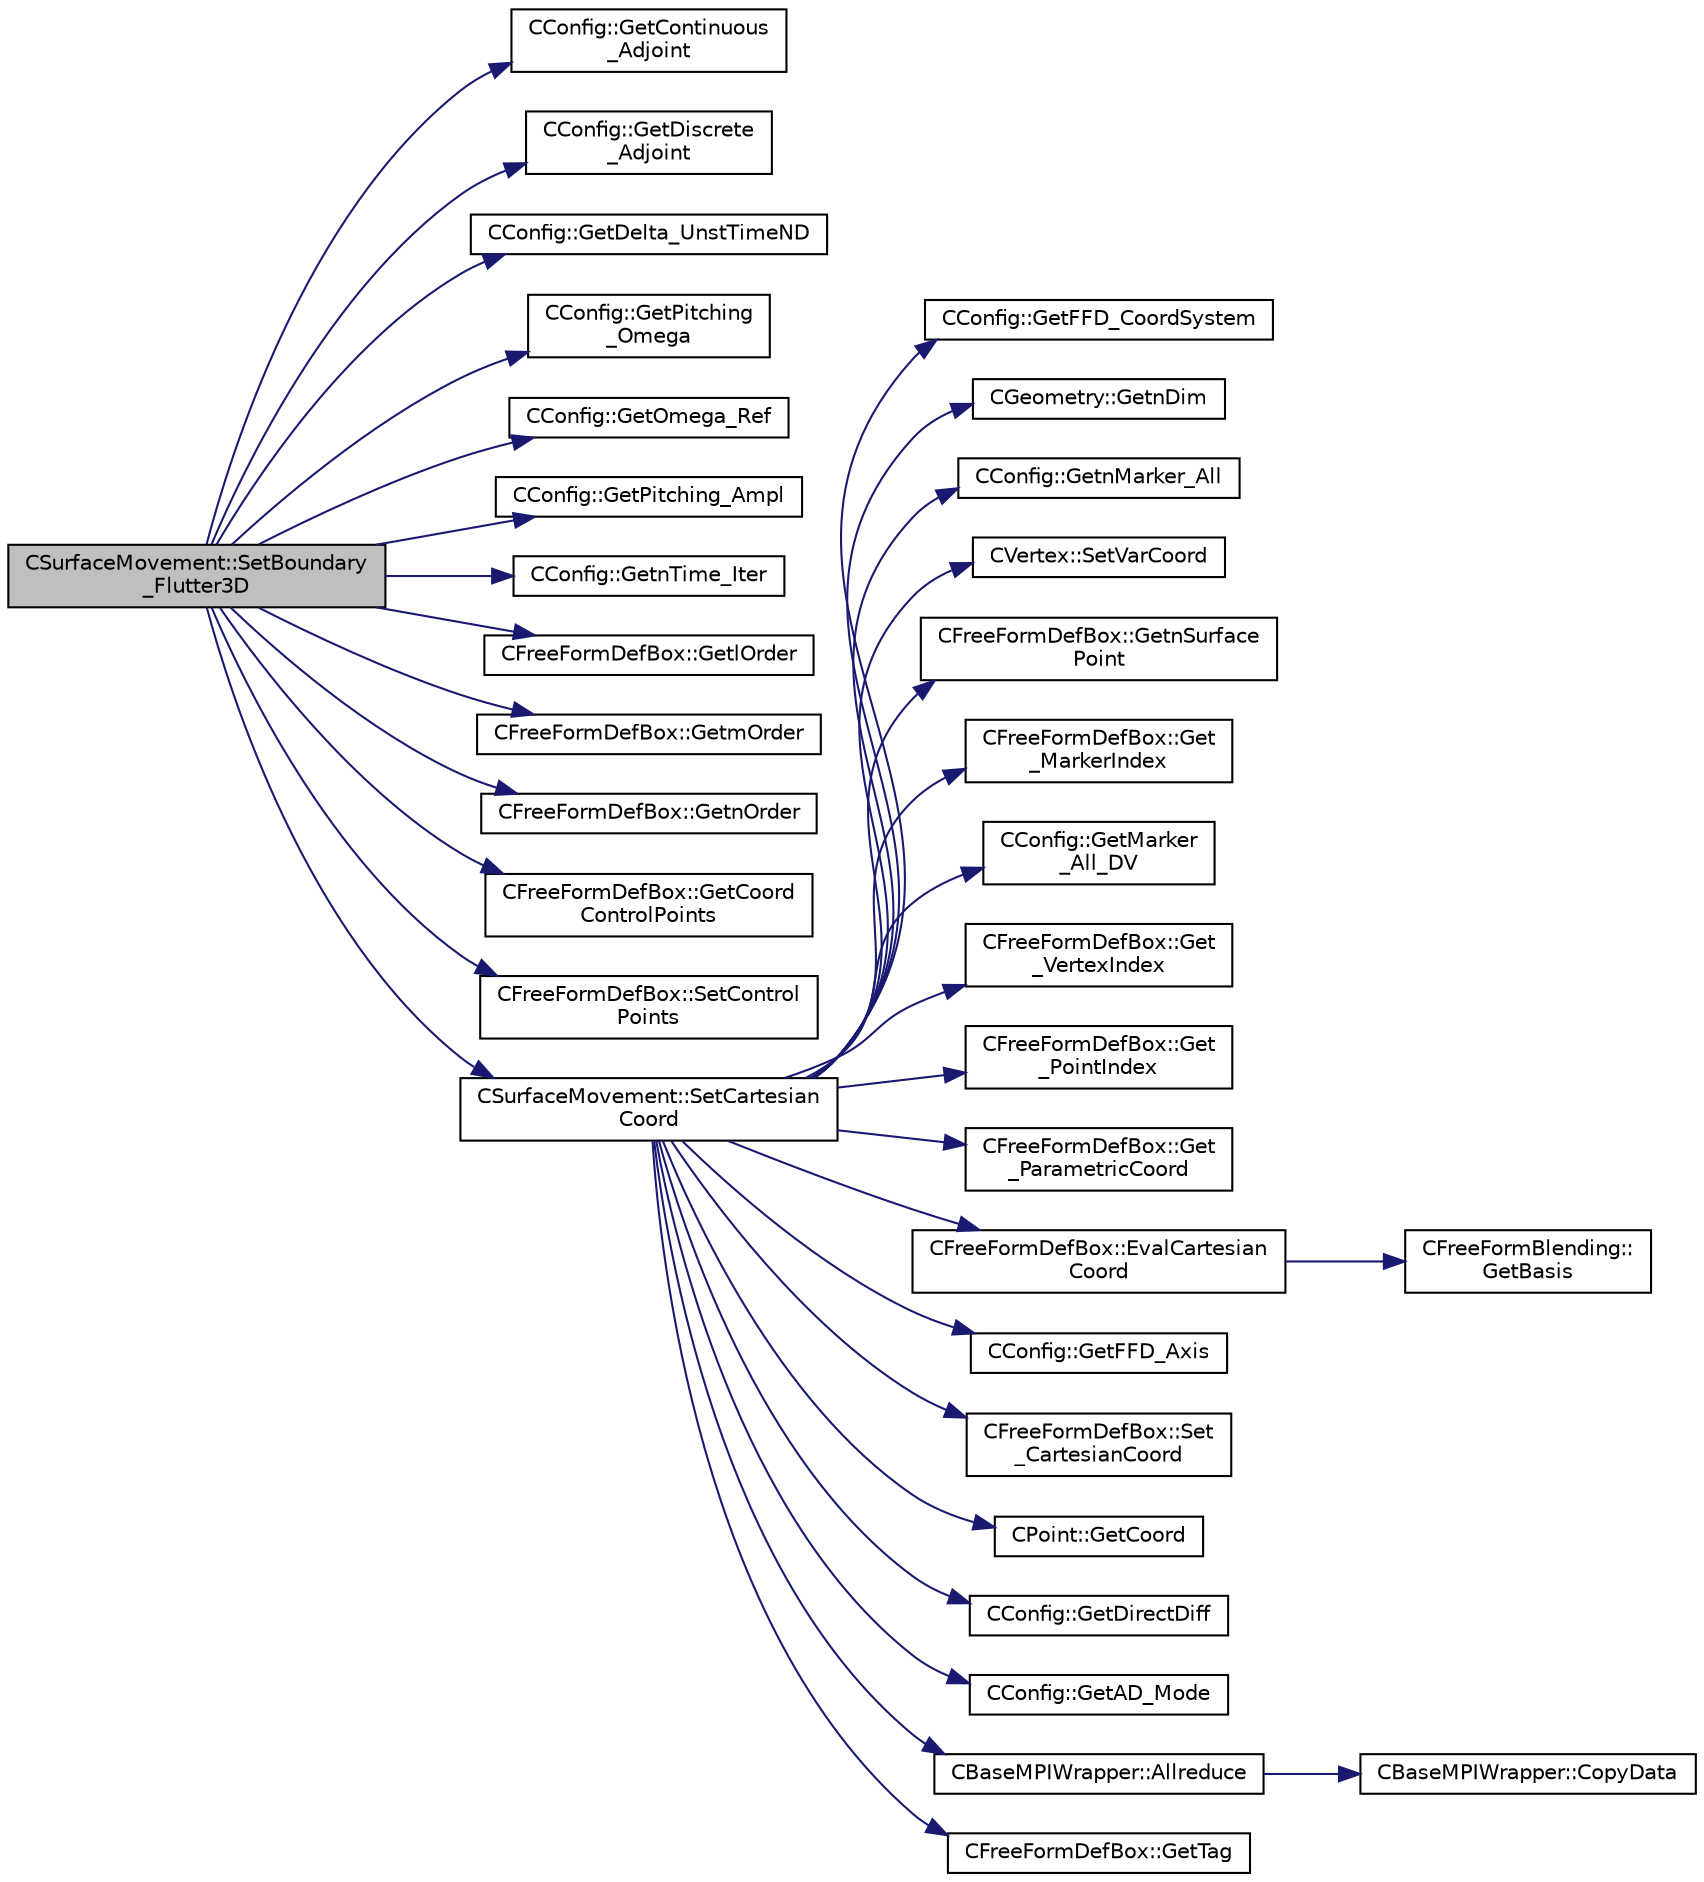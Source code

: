 digraph "CSurfaceMovement::SetBoundary_Flutter3D"
{
  edge [fontname="Helvetica",fontsize="10",labelfontname="Helvetica",labelfontsize="10"];
  node [fontname="Helvetica",fontsize="10",shape=record];
  rankdir="LR";
  Node313 [label="CSurfaceMovement::SetBoundary\l_Flutter3D",height=0.2,width=0.4,color="black", fillcolor="grey75", style="filled", fontcolor="black"];
  Node313 -> Node314 [color="midnightblue",fontsize="10",style="solid",fontname="Helvetica"];
  Node314 [label="CConfig::GetContinuous\l_Adjoint",height=0.2,width=0.4,color="black", fillcolor="white", style="filled",URL="$class_c_config.html#a2917fd8eeb6a8bf275a3fc351aac2a5e",tooltip="Determines if problem is adjoint. "];
  Node313 -> Node315 [color="midnightblue",fontsize="10",style="solid",fontname="Helvetica"];
  Node315 [label="CConfig::GetDiscrete\l_Adjoint",height=0.2,width=0.4,color="black", fillcolor="white", style="filled",URL="$class_c_config.html#abe9f117dab934d76e518a9e8e40b142a",tooltip="Get the indicator whether we are solving an discrete adjoint problem. "];
  Node313 -> Node316 [color="midnightblue",fontsize="10",style="solid",fontname="Helvetica"];
  Node316 [label="CConfig::GetDelta_UnstTimeND",height=0.2,width=0.4,color="black", fillcolor="white", style="filled",URL="$class_c_config.html#a417b45d0da107126e803258901f57920",tooltip="If we are prforming an unsteady simulation, there is only one value of the time step for the complete..."];
  Node313 -> Node317 [color="midnightblue",fontsize="10",style="solid",fontname="Helvetica"];
  Node317 [label="CConfig::GetPitching\l_Omega",height=0.2,width=0.4,color="black", fillcolor="white", style="filled",URL="$class_c_config.html#a142e4426e651a6fd222b4ba9c5a1b01e",tooltip="Get the pitching rate of the mesh. "];
  Node313 -> Node318 [color="midnightblue",fontsize="10",style="solid",fontname="Helvetica"];
  Node318 [label="CConfig::GetOmega_Ref",height=0.2,width=0.4,color="black", fillcolor="white", style="filled",URL="$class_c_config.html#a75bb1f8aa4d15be6690dd6cc5ab581a7",tooltip="Get the value of the reference angular velocity for non-dimensionalization. "];
  Node313 -> Node319 [color="midnightblue",fontsize="10",style="solid",fontname="Helvetica"];
  Node319 [label="CConfig::GetPitching_Ampl",height=0.2,width=0.4,color="black", fillcolor="white", style="filled",URL="$class_c_config.html#a92ed29a3763c696bba2b7457c7a4b24b",tooltip="Get the pitching amplitude of the mesh. "];
  Node313 -> Node320 [color="midnightblue",fontsize="10",style="solid",fontname="Helvetica"];
  Node320 [label="CConfig::GetnTime_Iter",height=0.2,width=0.4,color="black", fillcolor="white", style="filled",URL="$class_c_config.html#ace224394bbd9137de2367a6bd1cc9dcd",tooltip="Get the number of time iterations. "];
  Node313 -> Node321 [color="midnightblue",fontsize="10",style="solid",fontname="Helvetica"];
  Node321 [label="CFreeFormDefBox::GetlOrder",height=0.2,width=0.4,color="black", fillcolor="white", style="filled",URL="$class_c_free_form_def_box.html#a41ba3a93be7707d12dd8582aac84b28b",tooltip="Get the order in the l direction of the FFD FFDBox. "];
  Node313 -> Node322 [color="midnightblue",fontsize="10",style="solid",fontname="Helvetica"];
  Node322 [label="CFreeFormDefBox::GetmOrder",height=0.2,width=0.4,color="black", fillcolor="white", style="filled",URL="$class_c_free_form_def_box.html#ad0a84141a7cc5d231050ed04a3eb1a5d",tooltip="Get the order in the m direction of the FFD FFDBox. "];
  Node313 -> Node323 [color="midnightblue",fontsize="10",style="solid",fontname="Helvetica"];
  Node323 [label="CFreeFormDefBox::GetnOrder",height=0.2,width=0.4,color="black", fillcolor="white", style="filled",URL="$class_c_free_form_def_box.html#ab077841e1b5c6d82234c5c0f92a61e35",tooltip="Get the order in the n direction of the FFD FFDBox. "];
  Node313 -> Node324 [color="midnightblue",fontsize="10",style="solid",fontname="Helvetica"];
  Node324 [label="CFreeFormDefBox::GetCoord\lControlPoints",height=0.2,width=0.4,color="black", fillcolor="white", style="filled",URL="$class_c_free_form_def_box.html#ab5f44b9c7b3270da93e8266dd1d50379",tooltip="Get the coordinates of the control point. "];
  Node313 -> Node325 [color="midnightblue",fontsize="10",style="solid",fontname="Helvetica"];
  Node325 [label="CFreeFormDefBox::SetControl\lPoints",height=0.2,width=0.4,color="black", fillcolor="white", style="filled",URL="$class_c_free_form_def_box.html#aed1fd6c02ebdf7d2124e6b509179e8ad",tooltip="Set the new value of the coordinates of the control points. "];
  Node313 -> Node326 [color="midnightblue",fontsize="10",style="solid",fontname="Helvetica"];
  Node326 [label="CSurfaceMovement::SetCartesian\lCoord",height=0.2,width=0.4,color="black", fillcolor="white", style="filled",URL="$class_c_surface_movement.html#a98df1fef0356600c1ab2df88dba24113",tooltip="Recompute the cartesian coordinates using the control points position. "];
  Node326 -> Node327 [color="midnightblue",fontsize="10",style="solid",fontname="Helvetica"];
  Node327 [label="CConfig::GetFFD_CoordSystem",height=0.2,width=0.4,color="black", fillcolor="white", style="filled",URL="$class_c_config.html#a2816f7e619ba24e58c7cfb503ba6e4a6",tooltip="Get the coordinate system that we are going to use to define the FFD. "];
  Node326 -> Node328 [color="midnightblue",fontsize="10",style="solid",fontname="Helvetica"];
  Node328 [label="CGeometry::GetnDim",height=0.2,width=0.4,color="black", fillcolor="white", style="filled",URL="$class_c_geometry.html#a2af01006c0c4f74ba089582f1a3587fe",tooltip="Get number of coordinates. "];
  Node326 -> Node329 [color="midnightblue",fontsize="10",style="solid",fontname="Helvetica"];
  Node329 [label="CConfig::GetnMarker_All",height=0.2,width=0.4,color="black", fillcolor="white", style="filled",URL="$class_c_config.html#a300c4884edfc0c2acf395036439004f4",tooltip="Get the total number of boundary markers including send/receive domains. "];
  Node326 -> Node330 [color="midnightblue",fontsize="10",style="solid",fontname="Helvetica"];
  Node330 [label="CVertex::SetVarCoord",height=0.2,width=0.4,color="black", fillcolor="white", style="filled",URL="$class_c_vertex.html#a77faafc52f911c793851c71738fb85ba",tooltip="Set the value of the coordinate variation due to a surface modification. "];
  Node326 -> Node331 [color="midnightblue",fontsize="10",style="solid",fontname="Helvetica"];
  Node331 [label="CFreeFormDefBox::GetnSurface\lPoint",height=0.2,width=0.4,color="black", fillcolor="white", style="filled",URL="$class_c_free_form_def_box.html#af1a8cde23ff47b1961b28121c623bb39",tooltip="Get number of surface points. "];
  Node326 -> Node332 [color="midnightblue",fontsize="10",style="solid",fontname="Helvetica"];
  Node332 [label="CFreeFormDefBox::Get\l_MarkerIndex",height=0.2,width=0.4,color="black", fillcolor="white", style="filled",URL="$class_c_free_form_def_box.html#af241edf48272e787252ce722b6633c2a",tooltip="Get index of the marker. "];
  Node326 -> Node333 [color="midnightblue",fontsize="10",style="solid",fontname="Helvetica"];
  Node333 [label="CConfig::GetMarker\l_All_DV",height=0.2,width=0.4,color="black", fillcolor="white", style="filled",URL="$class_c_config.html#a39608d00420cf8dd5357045aafdf2d23",tooltip="Get the DV information for a marker val_marker. "];
  Node326 -> Node334 [color="midnightblue",fontsize="10",style="solid",fontname="Helvetica"];
  Node334 [label="CFreeFormDefBox::Get\l_VertexIndex",height=0.2,width=0.4,color="black", fillcolor="white", style="filled",URL="$class_c_free_form_def_box.html#a2b60942fa6b28c91badaca6024a18653",tooltip="Get index of the marker. "];
  Node326 -> Node335 [color="midnightblue",fontsize="10",style="solid",fontname="Helvetica"];
  Node335 [label="CFreeFormDefBox::Get\l_PointIndex",height=0.2,width=0.4,color="black", fillcolor="white", style="filled",URL="$class_c_free_form_def_box.html#a03c4aa0f3256bf75bf04f47ce79b5477",tooltip="Get index of the point. "];
  Node326 -> Node336 [color="midnightblue",fontsize="10",style="solid",fontname="Helvetica"];
  Node336 [label="CFreeFormDefBox::Get\l_ParametricCoord",height=0.2,width=0.4,color="black", fillcolor="white", style="filled",URL="$class_c_free_form_def_box.html#a28c012a979fa19c9facdd10a9500ed18",tooltip="Get parametric coordinates. "];
  Node326 -> Node337 [color="midnightblue",fontsize="10",style="solid",fontname="Helvetica"];
  Node337 [label="CFreeFormDefBox::EvalCartesian\lCoord",height=0.2,width=0.4,color="black", fillcolor="white", style="filled",URL="$class_c_free_form_def_box.html#a1e4687107257a58ad8af6a461002b140",tooltip="Here we take the parametric coords of a point in the box and we convert them to the physical cartesia..."];
  Node337 -> Node338 [color="midnightblue",fontsize="10",style="solid",fontname="Helvetica"];
  Node338 [label="CFreeFormBlending::\lGetBasis",height=0.2,width=0.4,color="black", fillcolor="white", style="filled",URL="$class_c_free_form_blending.html#ac31d71e2b7e31d7c9e377845be61b9c3",tooltip="A pure virtual member. "];
  Node326 -> Node339 [color="midnightblue",fontsize="10",style="solid",fontname="Helvetica"];
  Node339 [label="CConfig::GetFFD_Axis",height=0.2,width=0.4,color="black", fillcolor="white", style="filled",URL="$class_c_config.html#a34b7d446f769323589796e83fc743ae0",tooltip="Get the value of the vector that connects the cartesian axis with a sherical or cylindrical one..."];
  Node326 -> Node340 [color="midnightblue",fontsize="10",style="solid",fontname="Helvetica"];
  Node340 [label="CFreeFormDefBox::Set\l_CartesianCoord",height=0.2,width=0.4,color="black", fillcolor="white", style="filled",URL="$class_c_free_form_def_box.html#af63a3730adc26f88b0347a1a3ec6e2ed",tooltip="Add to the vector of cartesian coordinates a new coordinate. "];
  Node326 -> Node341 [color="midnightblue",fontsize="10",style="solid",fontname="Helvetica"];
  Node341 [label="CPoint::GetCoord",height=0.2,width=0.4,color="black", fillcolor="white", style="filled",URL="$class_c_point.html#a95fe081d22e96e190cb3edcbf0d6525f",tooltip="Get the coordinates dor the control volume. "];
  Node326 -> Node342 [color="midnightblue",fontsize="10",style="solid",fontname="Helvetica"];
  Node342 [label="CConfig::GetDirectDiff",height=0.2,width=0.4,color="black", fillcolor="white", style="filled",URL="$class_c_config.html#a16fdb3ee7c760f2f129778f6162a1fe4",tooltip="Get the direct differentation method. "];
  Node326 -> Node343 [color="midnightblue",fontsize="10",style="solid",fontname="Helvetica"];
  Node343 [label="CConfig::GetAD_Mode",height=0.2,width=0.4,color="black", fillcolor="white", style="filled",URL="$class_c_config.html#a4c95312e070f134110713b810ca09f83",tooltip="Get the AD support. "];
  Node326 -> Node344 [color="midnightblue",fontsize="10",style="solid",fontname="Helvetica"];
  Node344 [label="CBaseMPIWrapper::Allreduce",height=0.2,width=0.4,color="black", fillcolor="white", style="filled",URL="$class_c_base_m_p_i_wrapper.html#a637b6fd917a8ca91ce748ba88e0d66b6"];
  Node344 -> Node345 [color="midnightblue",fontsize="10",style="solid",fontname="Helvetica"];
  Node345 [label="CBaseMPIWrapper::CopyData",height=0.2,width=0.4,color="black", fillcolor="white", style="filled",URL="$class_c_base_m_p_i_wrapper.html#a4725cc1dd65b161b483e812a538a5e36"];
  Node326 -> Node346 [color="midnightblue",fontsize="10",style="solid",fontname="Helvetica"];
  Node346 [label="CFreeFormDefBox::GetTag",height=0.2,width=0.4,color="black", fillcolor="white", style="filled",URL="$class_c_free_form_def_box.html#a39f3ec89ecaa4c20ca0bf115153f1fb5",tooltip="Get the tag that identify a FFDBox. "];
}
